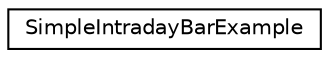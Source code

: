 digraph "Graphical Class Hierarchy"
{
  edge [fontname="Helvetica",fontsize="10",labelfontname="Helvetica",labelfontsize="10"];
  node [fontname="Helvetica",fontsize="10",shape=record];
  rankdir="LR";
  Node1 [label="SimpleIntradayBarExample",height=0.2,width=0.4,color="black", fillcolor="white", style="filled",URL="$class_simple_intraday_bar_example.html"];
}
